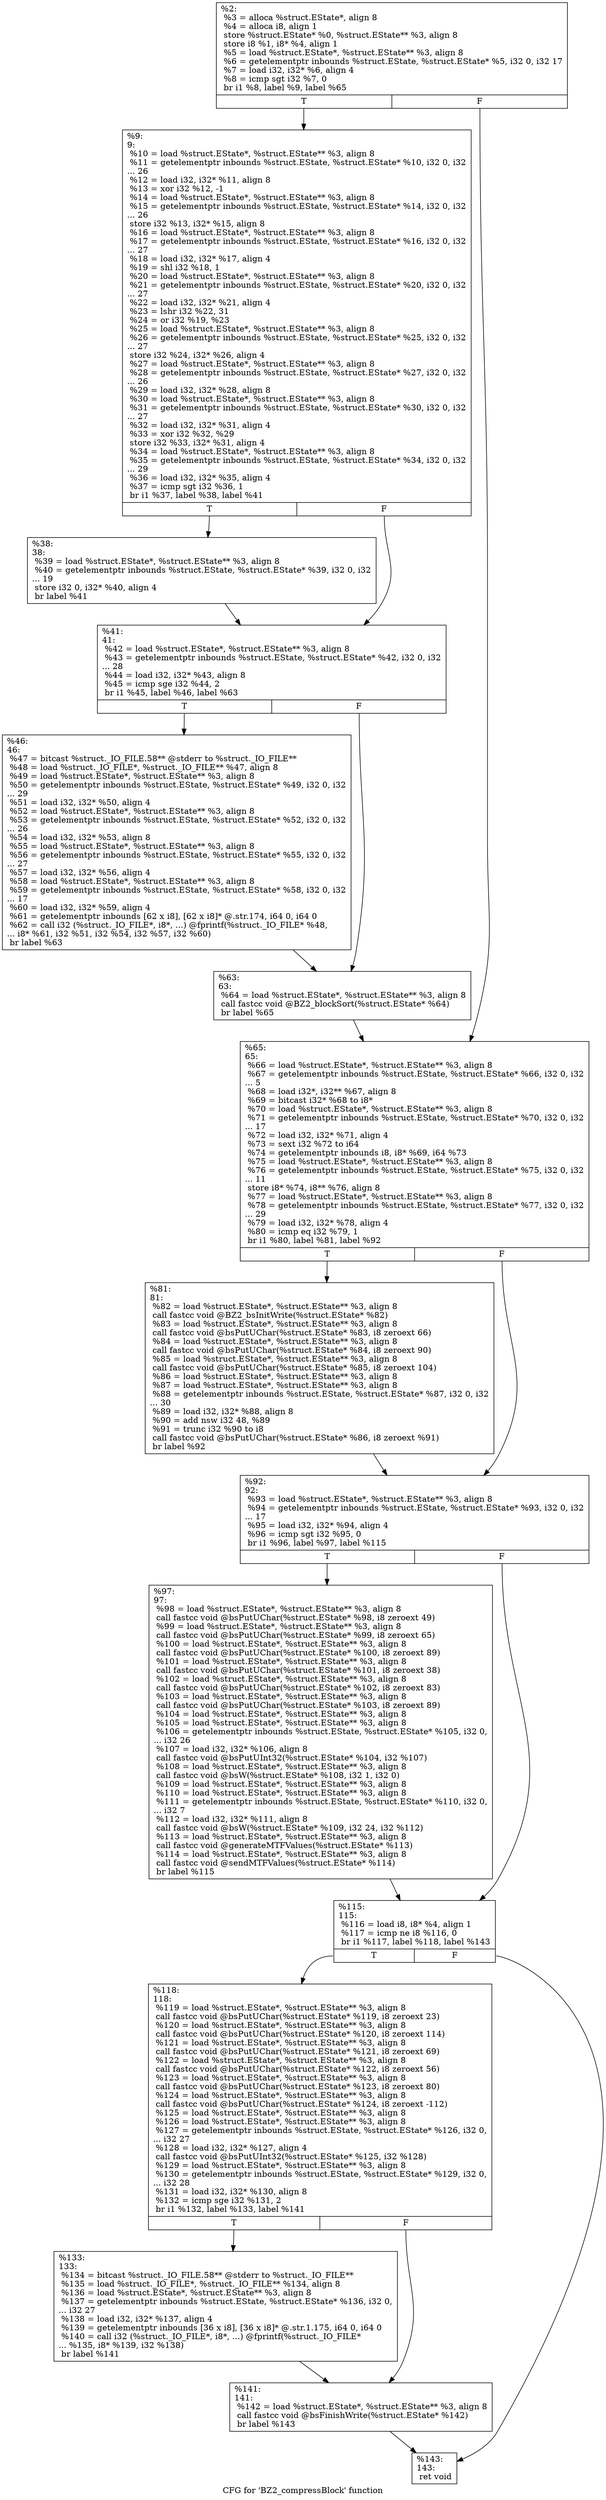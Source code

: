 digraph "CFG for 'BZ2_compressBlock' function" {
	label="CFG for 'BZ2_compressBlock' function";

	Node0x1d64b10 [shape=record,label="{%2:\l  %3 = alloca %struct.EState*, align 8\l  %4 = alloca i8, align 1\l  store %struct.EState* %0, %struct.EState** %3, align 8\l  store i8 %1, i8* %4, align 1\l  %5 = load %struct.EState*, %struct.EState** %3, align 8\l  %6 = getelementptr inbounds %struct.EState, %struct.EState* %5, i32 0, i32 17\l  %7 = load i32, i32* %6, align 4\l  %8 = icmp sgt i32 %7, 0\l  br i1 %8, label %9, label %65\l|{<s0>T|<s1>F}}"];
	Node0x1d64b10:s0 -> Node0x1b58900;
	Node0x1d64b10:s1 -> Node0x1b58a90;
	Node0x1b58900 [shape=record,label="{%9:\l9:                                                \l  %10 = load %struct.EState*, %struct.EState** %3, align 8\l  %11 = getelementptr inbounds %struct.EState, %struct.EState* %10, i32 0, i32\l... 26\l  %12 = load i32, i32* %11, align 8\l  %13 = xor i32 %12, -1\l  %14 = load %struct.EState*, %struct.EState** %3, align 8\l  %15 = getelementptr inbounds %struct.EState, %struct.EState* %14, i32 0, i32\l... 26\l  store i32 %13, i32* %15, align 8\l  %16 = load %struct.EState*, %struct.EState** %3, align 8\l  %17 = getelementptr inbounds %struct.EState, %struct.EState* %16, i32 0, i32\l... 27\l  %18 = load i32, i32* %17, align 4\l  %19 = shl i32 %18, 1\l  %20 = load %struct.EState*, %struct.EState** %3, align 8\l  %21 = getelementptr inbounds %struct.EState, %struct.EState* %20, i32 0, i32\l... 27\l  %22 = load i32, i32* %21, align 4\l  %23 = lshr i32 %22, 31\l  %24 = or i32 %19, %23\l  %25 = load %struct.EState*, %struct.EState** %3, align 8\l  %26 = getelementptr inbounds %struct.EState, %struct.EState* %25, i32 0, i32\l... 27\l  store i32 %24, i32* %26, align 4\l  %27 = load %struct.EState*, %struct.EState** %3, align 8\l  %28 = getelementptr inbounds %struct.EState, %struct.EState* %27, i32 0, i32\l... 26\l  %29 = load i32, i32* %28, align 8\l  %30 = load %struct.EState*, %struct.EState** %3, align 8\l  %31 = getelementptr inbounds %struct.EState, %struct.EState* %30, i32 0, i32\l... 27\l  %32 = load i32, i32* %31, align 4\l  %33 = xor i32 %32, %29\l  store i32 %33, i32* %31, align 4\l  %34 = load %struct.EState*, %struct.EState** %3, align 8\l  %35 = getelementptr inbounds %struct.EState, %struct.EState* %34, i32 0, i32\l... 29\l  %36 = load i32, i32* %35, align 4\l  %37 = icmp sgt i32 %36, 1\l  br i1 %37, label %38, label %41\l|{<s0>T|<s1>F}}"];
	Node0x1b58900:s0 -> Node0x1b58950;
	Node0x1b58900:s1 -> Node0x1b589a0;
	Node0x1b58950 [shape=record,label="{%38:\l38:                                               \l  %39 = load %struct.EState*, %struct.EState** %3, align 8\l  %40 = getelementptr inbounds %struct.EState, %struct.EState* %39, i32 0, i32\l... 19\l  store i32 0, i32* %40, align 4\l  br label %41\l}"];
	Node0x1b58950 -> Node0x1b589a0;
	Node0x1b589a0 [shape=record,label="{%41:\l41:                                               \l  %42 = load %struct.EState*, %struct.EState** %3, align 8\l  %43 = getelementptr inbounds %struct.EState, %struct.EState* %42, i32 0, i32\l... 28\l  %44 = load i32, i32* %43, align 8\l  %45 = icmp sge i32 %44, 2\l  br i1 %45, label %46, label %63\l|{<s0>T|<s1>F}}"];
	Node0x1b589a0:s0 -> Node0x1b589f0;
	Node0x1b589a0:s1 -> Node0x1b58a40;
	Node0x1b589f0 [shape=record,label="{%46:\l46:                                               \l  %47 = bitcast %struct._IO_FILE.58** @stderr to %struct._IO_FILE**\l  %48 = load %struct._IO_FILE*, %struct._IO_FILE** %47, align 8\l  %49 = load %struct.EState*, %struct.EState** %3, align 8\l  %50 = getelementptr inbounds %struct.EState, %struct.EState* %49, i32 0, i32\l... 29\l  %51 = load i32, i32* %50, align 4\l  %52 = load %struct.EState*, %struct.EState** %3, align 8\l  %53 = getelementptr inbounds %struct.EState, %struct.EState* %52, i32 0, i32\l... 26\l  %54 = load i32, i32* %53, align 8\l  %55 = load %struct.EState*, %struct.EState** %3, align 8\l  %56 = getelementptr inbounds %struct.EState, %struct.EState* %55, i32 0, i32\l... 27\l  %57 = load i32, i32* %56, align 4\l  %58 = load %struct.EState*, %struct.EState** %3, align 8\l  %59 = getelementptr inbounds %struct.EState, %struct.EState* %58, i32 0, i32\l... 17\l  %60 = load i32, i32* %59, align 4\l  %61 = getelementptr inbounds [62 x i8], [62 x i8]* @.str.174, i64 0, i64 0\l  %62 = call i32 (%struct._IO_FILE*, i8*, ...) @fprintf(%struct._IO_FILE* %48,\l... i8* %61, i32 %51, i32 %54, i32 %57, i32 %60)\l  br label %63\l}"];
	Node0x1b589f0 -> Node0x1b58a40;
	Node0x1b58a40 [shape=record,label="{%63:\l63:                                               \l  %64 = load %struct.EState*, %struct.EState** %3, align 8\l  call fastcc void @BZ2_blockSort(%struct.EState* %64)\l  br label %65\l}"];
	Node0x1b58a40 -> Node0x1b58a90;
	Node0x1b58a90 [shape=record,label="{%65:\l65:                                               \l  %66 = load %struct.EState*, %struct.EState** %3, align 8\l  %67 = getelementptr inbounds %struct.EState, %struct.EState* %66, i32 0, i32\l... 5\l  %68 = load i32*, i32** %67, align 8\l  %69 = bitcast i32* %68 to i8*\l  %70 = load %struct.EState*, %struct.EState** %3, align 8\l  %71 = getelementptr inbounds %struct.EState, %struct.EState* %70, i32 0, i32\l... 17\l  %72 = load i32, i32* %71, align 4\l  %73 = sext i32 %72 to i64\l  %74 = getelementptr inbounds i8, i8* %69, i64 %73\l  %75 = load %struct.EState*, %struct.EState** %3, align 8\l  %76 = getelementptr inbounds %struct.EState, %struct.EState* %75, i32 0, i32\l... 11\l  store i8* %74, i8** %76, align 8\l  %77 = load %struct.EState*, %struct.EState** %3, align 8\l  %78 = getelementptr inbounds %struct.EState, %struct.EState* %77, i32 0, i32\l... 29\l  %79 = load i32, i32* %78, align 4\l  %80 = icmp eq i32 %79, 1\l  br i1 %80, label %81, label %92\l|{<s0>T|<s1>F}}"];
	Node0x1b58a90:s0 -> Node0x1b58ae0;
	Node0x1b58a90:s1 -> Node0x1b58b30;
	Node0x1b58ae0 [shape=record,label="{%81:\l81:                                               \l  %82 = load %struct.EState*, %struct.EState** %3, align 8\l  call fastcc void @BZ2_bsInitWrite(%struct.EState* %82)\l  %83 = load %struct.EState*, %struct.EState** %3, align 8\l  call fastcc void @bsPutUChar(%struct.EState* %83, i8 zeroext 66)\l  %84 = load %struct.EState*, %struct.EState** %3, align 8\l  call fastcc void @bsPutUChar(%struct.EState* %84, i8 zeroext 90)\l  %85 = load %struct.EState*, %struct.EState** %3, align 8\l  call fastcc void @bsPutUChar(%struct.EState* %85, i8 zeroext 104)\l  %86 = load %struct.EState*, %struct.EState** %3, align 8\l  %87 = load %struct.EState*, %struct.EState** %3, align 8\l  %88 = getelementptr inbounds %struct.EState, %struct.EState* %87, i32 0, i32\l... 30\l  %89 = load i32, i32* %88, align 8\l  %90 = add nsw i32 48, %89\l  %91 = trunc i32 %90 to i8\l  call fastcc void @bsPutUChar(%struct.EState* %86, i8 zeroext %91)\l  br label %92\l}"];
	Node0x1b58ae0 -> Node0x1b58b30;
	Node0x1b58b30 [shape=record,label="{%92:\l92:                                               \l  %93 = load %struct.EState*, %struct.EState** %3, align 8\l  %94 = getelementptr inbounds %struct.EState, %struct.EState* %93, i32 0, i32\l... 17\l  %95 = load i32, i32* %94, align 4\l  %96 = icmp sgt i32 %95, 0\l  br i1 %96, label %97, label %115\l|{<s0>T|<s1>F}}"];
	Node0x1b58b30:s0 -> Node0x1b58b80;
	Node0x1b58b30:s1 -> Node0x1b58bd0;
	Node0x1b58b80 [shape=record,label="{%97:\l97:                                               \l  %98 = load %struct.EState*, %struct.EState** %3, align 8\l  call fastcc void @bsPutUChar(%struct.EState* %98, i8 zeroext 49)\l  %99 = load %struct.EState*, %struct.EState** %3, align 8\l  call fastcc void @bsPutUChar(%struct.EState* %99, i8 zeroext 65)\l  %100 = load %struct.EState*, %struct.EState** %3, align 8\l  call fastcc void @bsPutUChar(%struct.EState* %100, i8 zeroext 89)\l  %101 = load %struct.EState*, %struct.EState** %3, align 8\l  call fastcc void @bsPutUChar(%struct.EState* %101, i8 zeroext 38)\l  %102 = load %struct.EState*, %struct.EState** %3, align 8\l  call fastcc void @bsPutUChar(%struct.EState* %102, i8 zeroext 83)\l  %103 = load %struct.EState*, %struct.EState** %3, align 8\l  call fastcc void @bsPutUChar(%struct.EState* %103, i8 zeroext 89)\l  %104 = load %struct.EState*, %struct.EState** %3, align 8\l  %105 = load %struct.EState*, %struct.EState** %3, align 8\l  %106 = getelementptr inbounds %struct.EState, %struct.EState* %105, i32 0,\l... i32 26\l  %107 = load i32, i32* %106, align 8\l  call fastcc void @bsPutUInt32(%struct.EState* %104, i32 %107)\l  %108 = load %struct.EState*, %struct.EState** %3, align 8\l  call fastcc void @bsW(%struct.EState* %108, i32 1, i32 0)\l  %109 = load %struct.EState*, %struct.EState** %3, align 8\l  %110 = load %struct.EState*, %struct.EState** %3, align 8\l  %111 = getelementptr inbounds %struct.EState, %struct.EState* %110, i32 0,\l... i32 7\l  %112 = load i32, i32* %111, align 8\l  call fastcc void @bsW(%struct.EState* %109, i32 24, i32 %112)\l  %113 = load %struct.EState*, %struct.EState** %3, align 8\l  call fastcc void @generateMTFValues(%struct.EState* %113)\l  %114 = load %struct.EState*, %struct.EState** %3, align 8\l  call fastcc void @sendMTFValues(%struct.EState* %114)\l  br label %115\l}"];
	Node0x1b58b80 -> Node0x1b58bd0;
	Node0x1b58bd0 [shape=record,label="{%115:\l115:                                              \l  %116 = load i8, i8* %4, align 1\l  %117 = icmp ne i8 %116, 0\l  br i1 %117, label %118, label %143\l|{<s0>T|<s1>F}}"];
	Node0x1b58bd0:s0 -> Node0x1b58c20;
	Node0x1b58bd0:s1 -> Node0x1b58d10;
	Node0x1b58c20 [shape=record,label="{%118:\l118:                                              \l  %119 = load %struct.EState*, %struct.EState** %3, align 8\l  call fastcc void @bsPutUChar(%struct.EState* %119, i8 zeroext 23)\l  %120 = load %struct.EState*, %struct.EState** %3, align 8\l  call fastcc void @bsPutUChar(%struct.EState* %120, i8 zeroext 114)\l  %121 = load %struct.EState*, %struct.EState** %3, align 8\l  call fastcc void @bsPutUChar(%struct.EState* %121, i8 zeroext 69)\l  %122 = load %struct.EState*, %struct.EState** %3, align 8\l  call fastcc void @bsPutUChar(%struct.EState* %122, i8 zeroext 56)\l  %123 = load %struct.EState*, %struct.EState** %3, align 8\l  call fastcc void @bsPutUChar(%struct.EState* %123, i8 zeroext 80)\l  %124 = load %struct.EState*, %struct.EState** %3, align 8\l  call fastcc void @bsPutUChar(%struct.EState* %124, i8 zeroext -112)\l  %125 = load %struct.EState*, %struct.EState** %3, align 8\l  %126 = load %struct.EState*, %struct.EState** %3, align 8\l  %127 = getelementptr inbounds %struct.EState, %struct.EState* %126, i32 0,\l... i32 27\l  %128 = load i32, i32* %127, align 4\l  call fastcc void @bsPutUInt32(%struct.EState* %125, i32 %128)\l  %129 = load %struct.EState*, %struct.EState** %3, align 8\l  %130 = getelementptr inbounds %struct.EState, %struct.EState* %129, i32 0,\l... i32 28\l  %131 = load i32, i32* %130, align 8\l  %132 = icmp sge i32 %131, 2\l  br i1 %132, label %133, label %141\l|{<s0>T|<s1>F}}"];
	Node0x1b58c20:s0 -> Node0x1b58c70;
	Node0x1b58c20:s1 -> Node0x1b58cc0;
	Node0x1b58c70 [shape=record,label="{%133:\l133:                                              \l  %134 = bitcast %struct._IO_FILE.58** @stderr to %struct._IO_FILE**\l  %135 = load %struct._IO_FILE*, %struct._IO_FILE** %134, align 8\l  %136 = load %struct.EState*, %struct.EState** %3, align 8\l  %137 = getelementptr inbounds %struct.EState, %struct.EState* %136, i32 0,\l... i32 27\l  %138 = load i32, i32* %137, align 4\l  %139 = getelementptr inbounds [36 x i8], [36 x i8]* @.str.1.175, i64 0, i64 0\l  %140 = call i32 (%struct._IO_FILE*, i8*, ...) @fprintf(%struct._IO_FILE*\l... %135, i8* %139, i32 %138)\l  br label %141\l}"];
	Node0x1b58c70 -> Node0x1b58cc0;
	Node0x1b58cc0 [shape=record,label="{%141:\l141:                                              \l  %142 = load %struct.EState*, %struct.EState** %3, align 8\l  call fastcc void @bsFinishWrite(%struct.EState* %142)\l  br label %143\l}"];
	Node0x1b58cc0 -> Node0x1b58d10;
	Node0x1b58d10 [shape=record,label="{%143:\l143:                                              \l  ret void\l}"];
}

